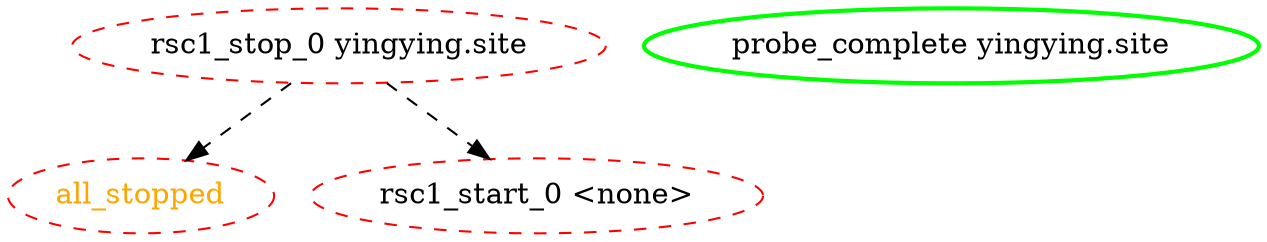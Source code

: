 digraph "g" {
"all_stopped" [ style=dashed color="red" fontcolor="orange"]
"probe_complete yingying.site" [ style=bold color="green" fontcolor="black"]
"rsc1_start_0 <none>" [ style=dashed color="red" fontcolor="black"]
"rsc1_stop_0 yingying.site" -> "all_stopped" [ style = dashed]
"rsc1_stop_0 yingying.site" -> "rsc1_start_0 <none>" [ style = dashed]
"rsc1_stop_0 yingying.site" [ style=dashed color="red" fontcolor="black"]
}
